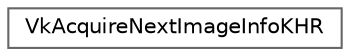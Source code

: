 digraph "类继承关系图"
{
 // LATEX_PDF_SIZE
  bgcolor="transparent";
  edge [fontname=Helvetica,fontsize=10,labelfontname=Helvetica,labelfontsize=10];
  node [fontname=Helvetica,fontsize=10,shape=box,height=0.2,width=0.4];
  rankdir="LR";
  Node0 [id="Node000000",label="VkAcquireNextImageInfoKHR",height=0.2,width=0.4,color="grey40", fillcolor="white", style="filled",URL="$struct_vk_acquire_next_image_info_k_h_r.html",tooltip=" "];
}
